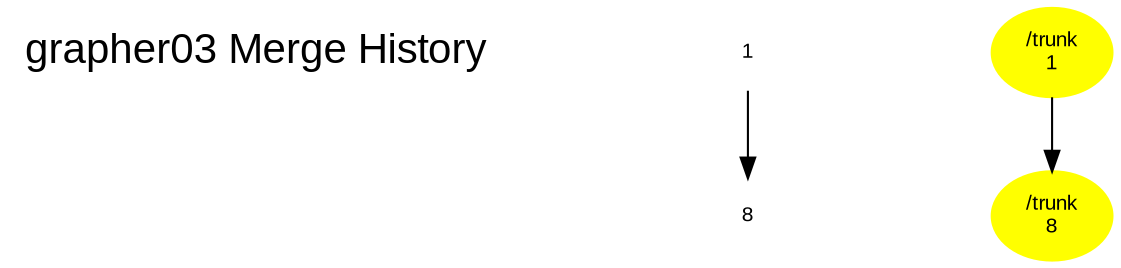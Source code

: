 
digraph G {
    node [shape=ellipse,fontname="Arial",fontsize="10"];
    edge [fontname="Arial",fontsize="8"];
    headline [label="grapher03 Merge History", shape=none, fontsize="20"];
r [label="" shape=plaintext];
r1 [label="1" shape=plaintext];
r8 [label="8" shape=plaintext];
r1->r8[weight=9999];
trunk [label="" shape=plaintext];
trunk1 [label="/trunk\n1" style=filled color=yellow];
trunk8 [label="/trunk\n8" style=filled color=yellow];
trunk1->trunk8[weight=9999];
{ rank = same; r1; trunk1; };
{ rank = same; r8; trunk8; };
}
